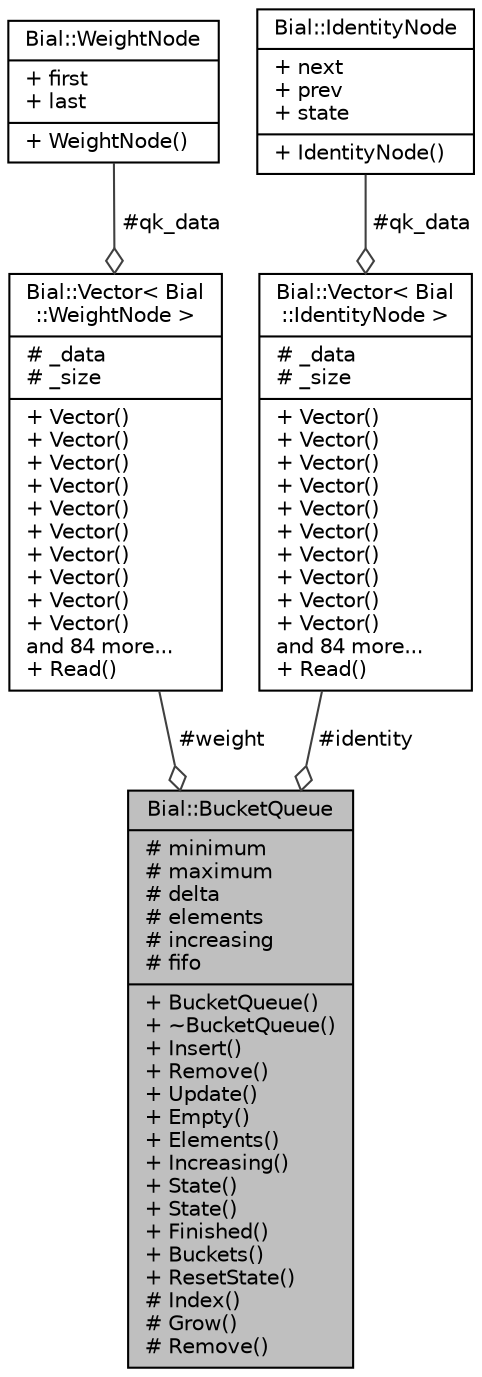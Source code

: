 digraph "Bial::BucketQueue"
{
  edge [fontname="Helvetica",fontsize="10",labelfontname="Helvetica",labelfontsize="10"];
  node [fontname="Helvetica",fontsize="10",shape=record];
  Node1 [label="{Bial::BucketQueue\n|# minimum\l# maximum\l# delta\l# elements\l# increasing\l# fifo\l|+ BucketQueue()\l+ ~BucketQueue()\l+ Insert()\l+ Remove()\l+ Update()\l+ Empty()\l+ Elements()\l+ Increasing()\l+ State()\l+ State()\l+ Finished()\l+ Buckets()\l+ ResetState()\l# Index()\l# Grow()\l# Remove()\l}",height=0.2,width=0.4,color="black", fillcolor="grey75", style="filled", fontcolor="black"];
  Node2 -> Node1 [color="grey25",fontsize="10",style="solid",label=" #weight" ,arrowhead="odiamond",fontname="Helvetica"];
  Node2 [label="{Bial::Vector\< Bial\l::WeightNode \>\n|# _data\l# _size\l|+ Vector()\l+ Vector()\l+ Vector()\l+ Vector()\l+ Vector()\l+ Vector()\l+ Vector()\l+ Vector()\l+ Vector()\l+ Vector()\land 84 more...\l+ Read()\l}",height=0.2,width=0.4,color="black", fillcolor="white", style="filled",URL="$class_bial_1_1_vector.html"];
  Node3 -> Node2 [color="grey25",fontsize="10",style="solid",label=" #qk_data" ,arrowhead="odiamond",fontname="Helvetica"];
  Node3 [label="{Bial::WeightNode\n|+ first\l+ last\l|+ WeightNode()\l}",height=0.2,width=0.4,color="black", fillcolor="white", style="filled",URL="$class_bial_1_1_weight_node.html"];
  Node4 -> Node1 [color="grey25",fontsize="10",style="solid",label=" #identity" ,arrowhead="odiamond",fontname="Helvetica"];
  Node4 [label="{Bial::Vector\< Bial\l::IdentityNode \>\n|# _data\l# _size\l|+ Vector()\l+ Vector()\l+ Vector()\l+ Vector()\l+ Vector()\l+ Vector()\l+ Vector()\l+ Vector()\l+ Vector()\l+ Vector()\land 84 more...\l+ Read()\l}",height=0.2,width=0.4,color="black", fillcolor="white", style="filled",URL="$class_bial_1_1_vector.html"];
  Node5 -> Node4 [color="grey25",fontsize="10",style="solid",label=" #qk_data" ,arrowhead="odiamond",fontname="Helvetica"];
  Node5 [label="{Bial::IdentityNode\n|+ next\l+ prev\l+ state\l|+ IdentityNode()\l}",height=0.2,width=0.4,color="black", fillcolor="white", style="filled",URL="$class_bial_1_1_identity_node.html"];
}
